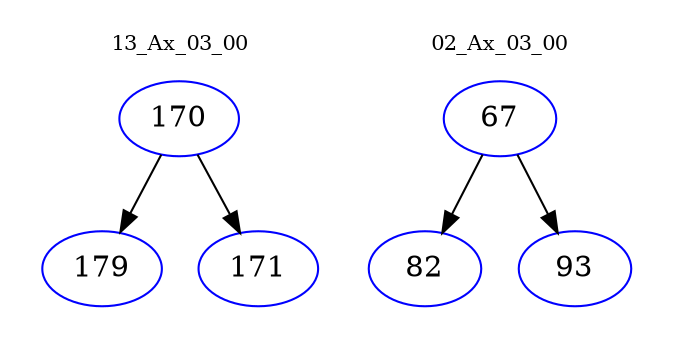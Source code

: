 digraph{
subgraph cluster_0 {
color = white
label = "13_Ax_03_00";
fontsize=10;
T0_170 [label="170", color="blue"]
T0_170 -> T0_179 [color="black"]
T0_179 [label="179", color="blue"]
T0_170 -> T0_171 [color="black"]
T0_171 [label="171", color="blue"]
}
subgraph cluster_1 {
color = white
label = "02_Ax_03_00";
fontsize=10;
T1_67 [label="67", color="blue"]
T1_67 -> T1_82 [color="black"]
T1_82 [label="82", color="blue"]
T1_67 -> T1_93 [color="black"]
T1_93 [label="93", color="blue"]
}
}
